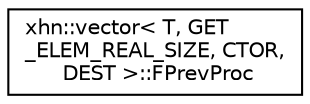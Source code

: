 digraph "Graphical Class Hierarchy"
{
  edge [fontname="Helvetica",fontsize="10",labelfontname="Helvetica",labelfontsize="10"];
  node [fontname="Helvetica",fontsize="10",shape=record];
  rankdir="LR";
  Node1 [label="xhn::vector\< T, GET\l_ELEM_REAL_SIZE, CTOR,\l DEST \>::FPrevProc",height=0.2,width=0.4,color="black", fillcolor="white", style="filled",URL="$structxhn_1_1vector_1_1_f_prev_proc.html"];
}
